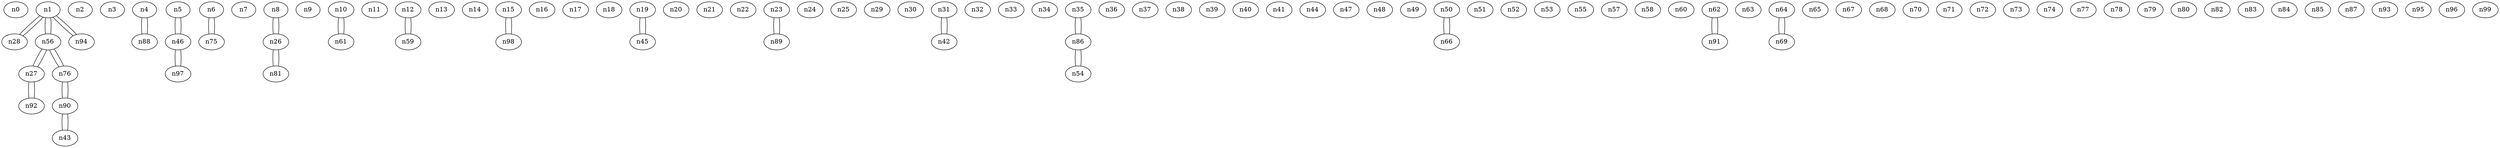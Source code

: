 graph {
n0;
n1;
n2;
n3;
n4;
n5;
n6;
n7;
n8;
n9;
n10;
n11;
n12;
n13;
n14;
n15;
n16;
n17;
n18;
n19;
n20;
n21;
n22;
n23;
n24;
n25;
n26;
n27;
n28;
n29;
n30;
n31;
n32;
n33;
n34;
n35;
n36;
n37;
n38;
n39;
n40;
n41;
n42;
n43;
n44;
n45;
n46;
n47;
n48;
n49;
n50;
n51;
n52;
n53;
n54;
n55;
n56;
n57;
n58;
n59;
n60;
n61;
n62;
n63;
n64;
n65;
n66;
n67;
n68;
n69;
n70;
n71;
n72;
n73;
n74;
n75;
n76;
n77;
n78;
n79;
n80;
n81;
n82;
n83;
n84;
n85;
n86;
n87;
n88;
n89;
n90;
n91;
n92;
n93;
n94;
n95;
n96;
n97;
n98;
n99;
n1 -- n56;
n1 -- n28;
n1 -- n94;
n4 -- n88;
n5 -- n46;
n6 -- n75;
n8 -- n26;
n10 -- n61;
n12 -- n59;
n15 -- n98;
n19 -- n45;
n23 -- n89;
n26 -- n8;
n26 -- n81;
n27 -- n92;
n27 -- n56;
n28 -- n1;
n31 -- n42;
n35 -- n86;
n42 -- n31;
n43 -- n90;
n45 -- n19;
n46 -- n5;
n46 -- n97;
n50 -- n66;
n54 -- n86;
n56 -- n27;
n56 -- n1;
n56 -- n76;
n59 -- n12;
n61 -- n10;
n62 -- n91;
n64 -- n69;
n66 -- n50;
n69 -- n64;
n75 -- n6;
n76 -- n90;
n76 -- n56;
n81 -- n26;
n86 -- n35;
n86 -- n54;
n88 -- n4;
n89 -- n23;
n90 -- n43;
n90 -- n76;
n91 -- n62;
n92 -- n27;
n94 -- n1;
n97 -- n46;
n98 -- n15;
}
